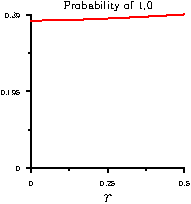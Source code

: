 import graph;
size(100, 100, IgnoreAspect);
real f(real r)
{
	return 3*(1-r)*(1-r)/(8*(1 + 2*r)) + 2*(1-r)*r/(8+16*r) + 20*r/(16+32*r);
}
xaxis(L = shift(-35, 0)*scale(0.75)*Label("$r$"), 0, RightTicks(N=2, n=2, format = scale(0.35)*defaultformat, Size = 2, size = 1));
yaxis(L = "", ymin = 0, ymax = 0.39, ticks = LeftTicks(scale(0.35)*defaultformat, N = 2, n = 2, Size = 2, size = 1));
draw(graph(f, 0, 0.5, operator..), red);
label(scale(0.5)*shift(0, 8)*Label("Probability of 1,0"), point(N));